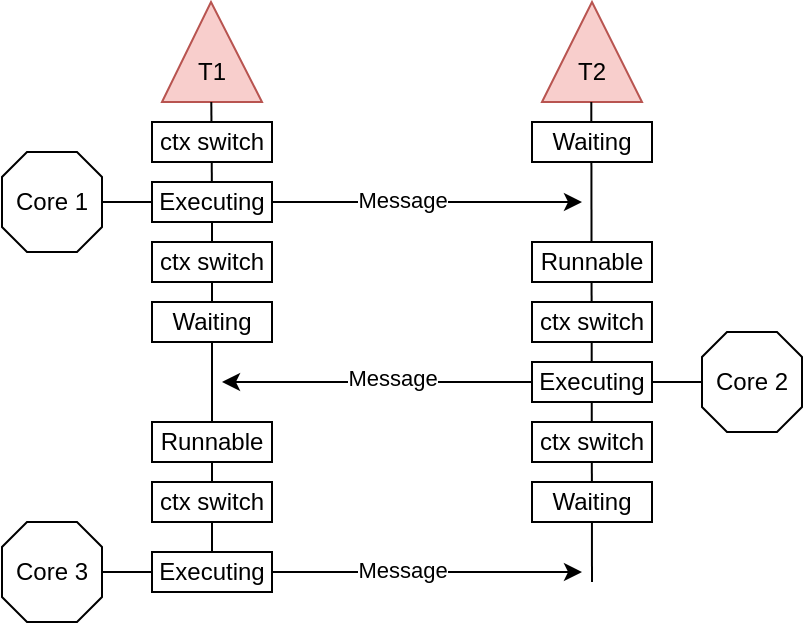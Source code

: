 <mxfile version="24.4.8" type="device">
  <diagram name="Страница — 1" id="M_9aOFABiwCSObLS5C-2">
    <mxGraphModel dx="543" dy="874" grid="1" gridSize="10" guides="1" tooltips="1" connect="1" arrows="1" fold="1" page="1" pageScale="1" pageWidth="827" pageHeight="1169" math="0" shadow="0">
      <root>
        <mxCell id="0" />
        <mxCell id="1" parent="0" />
        <mxCell id="bYTFRtONIOl5rvXJ5vdI-8" value="" style="group" parent="1" vertex="1" connectable="0">
          <mxGeometry x="450" y="130" width="50" height="50" as="geometry" />
        </mxCell>
        <mxCell id="bYTFRtONIOl5rvXJ5vdI-4" value="" style="verticalLabelPosition=bottom;verticalAlign=top;html=1;shape=mxgraph.basic.acute_triangle;dx=0.5;fillColor=#f8cecc;strokeColor=#b85450;" parent="bYTFRtONIOl5rvXJ5vdI-8" vertex="1">
          <mxGeometry width="50" height="50" as="geometry" />
        </mxCell>
        <mxCell id="bYTFRtONIOl5rvXJ5vdI-7" value="T2" style="text;html=1;align=center;verticalAlign=middle;whiteSpace=wrap;rounded=0;" parent="bYTFRtONIOl5rvXJ5vdI-8" vertex="1">
          <mxGeometry x="5" y="20" width="40" height="30" as="geometry" />
        </mxCell>
        <mxCell id="sUMF9HvB22PjmmUqFMvX-1" value="" style="group" parent="1" vertex="1" connectable="0">
          <mxGeometry x="260" y="130" width="50" height="50" as="geometry" />
        </mxCell>
        <mxCell id="sUMF9HvB22PjmmUqFMvX-2" value="" style="verticalLabelPosition=bottom;verticalAlign=top;html=1;shape=mxgraph.basic.acute_triangle;dx=0.49;fillColor=#f8cecc;strokeColor=#b85450;" parent="sUMF9HvB22PjmmUqFMvX-1" vertex="1">
          <mxGeometry width="50" height="50" as="geometry" />
        </mxCell>
        <mxCell id="sUMF9HvB22PjmmUqFMvX-3" value="T1" style="text;html=1;align=center;verticalAlign=middle;whiteSpace=wrap;rounded=0;" parent="sUMF9HvB22PjmmUqFMvX-1" vertex="1">
          <mxGeometry x="5" y="20" width="40" height="30" as="geometry" />
        </mxCell>
        <mxCell id="v2c__VW4biOwJ76jb3dr-1" value="" style="endArrow=none;html=1;rounded=0;" edge="1" parent="1" source="v2c__VW4biOwJ76jb3dr-4">
          <mxGeometry width="50" height="50" relative="1" as="geometry">
            <mxPoint x="285" y="420" as="sourcePoint" />
            <mxPoint x="284.66" y="180" as="targetPoint" />
          </mxGeometry>
        </mxCell>
        <mxCell id="v2c__VW4biOwJ76jb3dr-2" value="" style="endArrow=none;html=1;rounded=0;" edge="1" parent="1">
          <mxGeometry width="50" height="50" relative="1" as="geometry">
            <mxPoint x="475" y="420" as="sourcePoint" />
            <mxPoint x="474.66" y="180" as="targetPoint" />
          </mxGeometry>
        </mxCell>
        <mxCell id="v2c__VW4biOwJ76jb3dr-3" value="ctx switch" style="rounded=0;whiteSpace=wrap;html=1;" vertex="1" parent="1">
          <mxGeometry x="255" y="190" width="60" height="20" as="geometry" />
        </mxCell>
        <mxCell id="v2c__VW4biOwJ76jb3dr-5" value="" style="endArrow=none;html=1;rounded=0;" edge="1" parent="1" target="v2c__VW4biOwJ76jb3dr-4">
          <mxGeometry width="50" height="50" relative="1" as="geometry">
            <mxPoint x="285" y="420" as="sourcePoint" />
            <mxPoint x="284.66" y="180" as="targetPoint" />
          </mxGeometry>
        </mxCell>
        <mxCell id="v2c__VW4biOwJ76jb3dr-4" value="Executing" style="rounded=0;whiteSpace=wrap;html=1;" vertex="1" parent="1">
          <mxGeometry x="255" y="220" width="60" height="20" as="geometry" />
        </mxCell>
        <mxCell id="v2c__VW4biOwJ76jb3dr-6" value="Waiting" style="rounded=0;whiteSpace=wrap;html=1;" vertex="1" parent="1">
          <mxGeometry x="445" y="190" width="60" height="20" as="geometry" />
        </mxCell>
        <mxCell id="v2c__VW4biOwJ76jb3dr-7" value="" style="endArrow=classic;html=1;rounded=0;" edge="1" parent="1">
          <mxGeometry width="50" height="50" relative="1" as="geometry">
            <mxPoint x="315" y="230" as="sourcePoint" />
            <mxPoint x="470" y="230" as="targetPoint" />
          </mxGeometry>
        </mxCell>
        <mxCell id="v2c__VW4biOwJ76jb3dr-8" value="Message" style="edgeLabel;html=1;align=center;verticalAlign=middle;resizable=0;points=[];" vertex="1" connectable="0" parent="v2c__VW4biOwJ76jb3dr-7">
          <mxGeometry x="-0.164" y="1" relative="1" as="geometry">
            <mxPoint as="offset" />
          </mxGeometry>
        </mxCell>
        <mxCell id="v2c__VW4biOwJ76jb3dr-9" value="" style="group" vertex="1" connectable="0" parent="1">
          <mxGeometry x="180" y="205" width="50" height="50" as="geometry" />
        </mxCell>
        <mxCell id="bYTFRtONIOl5rvXJ5vdI-32" value="" style="verticalLabelPosition=bottom;verticalAlign=top;html=1;shape=mxgraph.basic.polygon;polyCoords=[[0.25,0],[0.75,0],[1,0.25],[1,0.75],[0.75,1],[0.25,1],[0,0.75],[0,0.25]];polyline=0;" parent="v2c__VW4biOwJ76jb3dr-9" vertex="1">
          <mxGeometry width="50" height="50" as="geometry" />
        </mxCell>
        <mxCell id="bYTFRtONIOl5rvXJ5vdI-37" value="Core 1" style="text;html=1;align=center;verticalAlign=middle;whiteSpace=wrap;rounded=0;" parent="v2c__VW4biOwJ76jb3dr-9" vertex="1">
          <mxGeometry x="5" y="10" width="40" height="30" as="geometry" />
        </mxCell>
        <mxCell id="v2c__VW4biOwJ76jb3dr-11" style="edgeStyle=orthogonalEdgeStyle;rounded=0;orthogonalLoop=1;jettySize=auto;html=1;entryX=0;entryY=0.5;entryDx=0;entryDy=0;endArrow=none;endFill=0;" edge="1" parent="1" source="bYTFRtONIOl5rvXJ5vdI-32" target="v2c__VW4biOwJ76jb3dr-4">
          <mxGeometry relative="1" as="geometry" />
        </mxCell>
        <mxCell id="v2c__VW4biOwJ76jb3dr-12" value="ctx switch" style="rounded=0;whiteSpace=wrap;html=1;" vertex="1" parent="1">
          <mxGeometry x="255" y="250" width="60" height="20" as="geometry" />
        </mxCell>
        <mxCell id="v2c__VW4biOwJ76jb3dr-14" value="Waiting" style="rounded=0;whiteSpace=wrap;html=1;" vertex="1" parent="1">
          <mxGeometry x="255" y="280" width="60" height="20" as="geometry" />
        </mxCell>
        <mxCell id="v2c__VW4biOwJ76jb3dr-15" value="Runnable" style="rounded=0;whiteSpace=wrap;html=1;" vertex="1" parent="1">
          <mxGeometry x="445" y="250" width="60" height="20" as="geometry" />
        </mxCell>
        <mxCell id="v2c__VW4biOwJ76jb3dr-19" style="edgeStyle=orthogonalEdgeStyle;rounded=0;orthogonalLoop=1;jettySize=auto;html=1;" edge="1" parent="1" source="v2c__VW4biOwJ76jb3dr-16">
          <mxGeometry relative="1" as="geometry">
            <mxPoint x="290" y="320" as="targetPoint" />
          </mxGeometry>
        </mxCell>
        <mxCell id="v2c__VW4biOwJ76jb3dr-20" value="Message" style="edgeLabel;html=1;align=center;verticalAlign=middle;resizable=0;points=[];" vertex="1" connectable="0" parent="v2c__VW4biOwJ76jb3dr-19">
          <mxGeometry x="-0.099" y="-2" relative="1" as="geometry">
            <mxPoint as="offset" />
          </mxGeometry>
        </mxCell>
        <mxCell id="v2c__VW4biOwJ76jb3dr-16" value="Executing" style="rounded=0;whiteSpace=wrap;html=1;" vertex="1" parent="1">
          <mxGeometry x="445" y="310" width="60" height="20" as="geometry" />
        </mxCell>
        <mxCell id="v2c__VW4biOwJ76jb3dr-18" value="ctx switch" style="rounded=0;whiteSpace=wrap;html=1;" vertex="1" parent="1">
          <mxGeometry x="445" y="280" width="60" height="20" as="geometry" />
        </mxCell>
        <mxCell id="v2c__VW4biOwJ76jb3dr-21" value="" style="group" vertex="1" connectable="0" parent="1">
          <mxGeometry x="530" y="295" width="50" height="50" as="geometry" />
        </mxCell>
        <mxCell id="v2c__VW4biOwJ76jb3dr-22" value="" style="verticalLabelPosition=bottom;verticalAlign=top;html=1;shape=mxgraph.basic.polygon;polyCoords=[[0.25,0],[0.75,0],[1,0.25],[1,0.75],[0.75,1],[0.25,1],[0,0.75],[0,0.25]];polyline=0;" vertex="1" parent="v2c__VW4biOwJ76jb3dr-21">
          <mxGeometry width="50" height="50" as="geometry" />
        </mxCell>
        <mxCell id="v2c__VW4biOwJ76jb3dr-23" value="Core 2" style="text;html=1;align=center;verticalAlign=middle;whiteSpace=wrap;rounded=0;" vertex="1" parent="v2c__VW4biOwJ76jb3dr-21">
          <mxGeometry x="5" y="10" width="40" height="30" as="geometry" />
        </mxCell>
        <mxCell id="v2c__VW4biOwJ76jb3dr-28" style="edgeStyle=orthogonalEdgeStyle;rounded=0;orthogonalLoop=1;jettySize=auto;html=1;entryX=1;entryY=0.5;entryDx=0;entryDy=0;endArrow=none;endFill=0;" edge="1" parent="1" source="v2c__VW4biOwJ76jb3dr-22" target="v2c__VW4biOwJ76jb3dr-16">
          <mxGeometry relative="1" as="geometry" />
        </mxCell>
        <mxCell id="v2c__VW4biOwJ76jb3dr-29" value="ctx switch" style="rounded=0;whiteSpace=wrap;html=1;" vertex="1" parent="1">
          <mxGeometry x="445" y="340" width="60" height="20" as="geometry" />
        </mxCell>
        <mxCell id="v2c__VW4biOwJ76jb3dr-30" value="Waiting" style="rounded=0;whiteSpace=wrap;html=1;" vertex="1" parent="1">
          <mxGeometry x="445" y="370" width="60" height="20" as="geometry" />
        </mxCell>
        <mxCell id="v2c__VW4biOwJ76jb3dr-31" value="Runnable" style="rounded=0;whiteSpace=wrap;html=1;" vertex="1" parent="1">
          <mxGeometry x="255" y="340" width="60" height="20" as="geometry" />
        </mxCell>
        <mxCell id="v2c__VW4biOwJ76jb3dr-32" value="ctx switch" style="rounded=0;whiteSpace=wrap;html=1;" vertex="1" parent="1">
          <mxGeometry x="255" y="370" width="60" height="20" as="geometry" />
        </mxCell>
        <mxCell id="v2c__VW4biOwJ76jb3dr-33" value="Executing" style="rounded=0;whiteSpace=wrap;html=1;" vertex="1" parent="1">
          <mxGeometry x="255" y="405" width="60" height="20" as="geometry" />
        </mxCell>
        <mxCell id="v2c__VW4biOwJ76jb3dr-34" value="" style="endArrow=classic;html=1;rounded=0;" edge="1" parent="1">
          <mxGeometry width="50" height="50" relative="1" as="geometry">
            <mxPoint x="315" y="415" as="sourcePoint" />
            <mxPoint x="470" y="415" as="targetPoint" />
          </mxGeometry>
        </mxCell>
        <mxCell id="v2c__VW4biOwJ76jb3dr-35" value="Message" style="edgeLabel;html=1;align=center;verticalAlign=middle;resizable=0;points=[];" vertex="1" connectable="0" parent="v2c__VW4biOwJ76jb3dr-34">
          <mxGeometry x="-0.164" y="1" relative="1" as="geometry">
            <mxPoint as="offset" />
          </mxGeometry>
        </mxCell>
        <mxCell id="v2c__VW4biOwJ76jb3dr-36" value="" style="group" vertex="1" connectable="0" parent="1">
          <mxGeometry x="180" y="390" width="50" height="50" as="geometry" />
        </mxCell>
        <mxCell id="v2c__VW4biOwJ76jb3dr-37" value="" style="verticalLabelPosition=bottom;verticalAlign=top;html=1;shape=mxgraph.basic.polygon;polyCoords=[[0.25,0],[0.75,0],[1,0.25],[1,0.75],[0.75,1],[0.25,1],[0,0.75],[0,0.25]];polyline=0;" vertex="1" parent="v2c__VW4biOwJ76jb3dr-36">
          <mxGeometry width="50" height="50" as="geometry" />
        </mxCell>
        <mxCell id="v2c__VW4biOwJ76jb3dr-38" value="Core 3" style="text;html=1;align=center;verticalAlign=middle;whiteSpace=wrap;rounded=0;" vertex="1" parent="v2c__VW4biOwJ76jb3dr-36">
          <mxGeometry x="5" y="10" width="40" height="30" as="geometry" />
        </mxCell>
        <mxCell id="v2c__VW4biOwJ76jb3dr-40" style="edgeStyle=orthogonalEdgeStyle;rounded=0;orthogonalLoop=1;jettySize=auto;html=1;entryX=0;entryY=0.5;entryDx=0;entryDy=0;endArrow=none;endFill=0;" edge="1" parent="1" source="v2c__VW4biOwJ76jb3dr-37" target="v2c__VW4biOwJ76jb3dr-33">
          <mxGeometry relative="1" as="geometry" />
        </mxCell>
      </root>
    </mxGraphModel>
  </diagram>
</mxfile>
